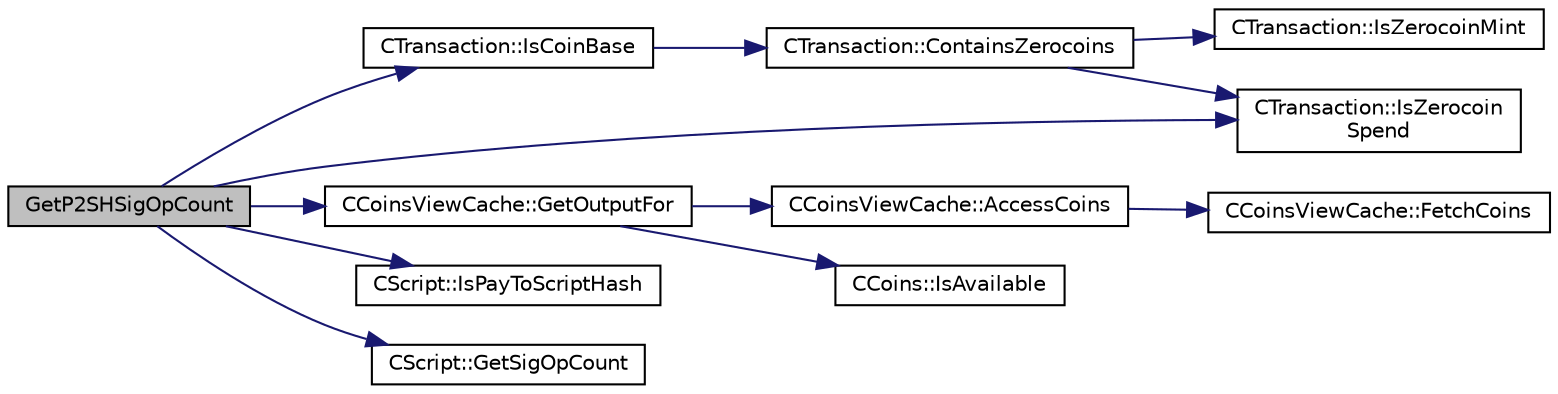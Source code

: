 digraph "GetP2SHSigOpCount"
{
  edge [fontname="Helvetica",fontsize="10",labelfontname="Helvetica",labelfontsize="10"];
  node [fontname="Helvetica",fontsize="10",shape=record];
  rankdir="LR";
  Node670 [label="GetP2SHSigOpCount",height=0.2,width=0.4,color="black", fillcolor="grey75", style="filled", fontcolor="black"];
  Node670 -> Node671 [color="midnightblue",fontsize="10",style="solid",fontname="Helvetica"];
  Node671 [label="CTransaction::IsCoinBase",height=0.2,width=0.4,color="black", fillcolor="white", style="filled",URL="$class_c_transaction.html#a96256e8ac1bf79ad9c057e48c41132dd"];
  Node671 -> Node672 [color="midnightblue",fontsize="10",style="solid",fontname="Helvetica"];
  Node672 [label="CTransaction::ContainsZerocoins",height=0.2,width=0.4,color="black", fillcolor="white", style="filled",URL="$class_c_transaction.html#a613051e8e5651a7500cb455f37dd1116"];
  Node672 -> Node673 [color="midnightblue",fontsize="10",style="solid",fontname="Helvetica"];
  Node673 [label="CTransaction::IsZerocoin\lSpend",height=0.2,width=0.4,color="black", fillcolor="white", style="filled",URL="$class_c_transaction.html#a4cda5603795c5f9179d4c8bd43f809cd"];
  Node672 -> Node674 [color="midnightblue",fontsize="10",style="solid",fontname="Helvetica"];
  Node674 [label="CTransaction::IsZerocoinMint",height=0.2,width=0.4,color="black", fillcolor="white", style="filled",URL="$class_c_transaction.html#ab91efb1c2312e6feeecfbbfff11abbb1"];
  Node670 -> Node673 [color="midnightblue",fontsize="10",style="solid",fontname="Helvetica"];
  Node670 -> Node675 [color="midnightblue",fontsize="10",style="solid",fontname="Helvetica"];
  Node675 [label="CCoinsViewCache::GetOutputFor",height=0.2,width=0.4,color="black", fillcolor="white", style="filled",URL="$class_c_coins_view_cache.html#a54a0de51586fa92d83cfa321fb8936c5"];
  Node675 -> Node676 [color="midnightblue",fontsize="10",style="solid",fontname="Helvetica"];
  Node676 [label="CCoinsViewCache::AccessCoins",height=0.2,width=0.4,color="black", fillcolor="white", style="filled",URL="$class_c_coins_view_cache.html#a8e5341e8b01233949d6170dd4d1fd75d",tooltip="Return a pointer to CCoins in the cache, or NULL if not found. "];
  Node676 -> Node677 [color="midnightblue",fontsize="10",style="solid",fontname="Helvetica"];
  Node677 [label="CCoinsViewCache::FetchCoins",height=0.2,width=0.4,color="black", fillcolor="white", style="filled",URL="$class_c_coins_view_cache.html#a7d385628b7d821d2d5b6c5aaf1734616"];
  Node675 -> Node678 [color="midnightblue",fontsize="10",style="solid",fontname="Helvetica"];
  Node678 [label="CCoins::IsAvailable",height=0.2,width=0.4,color="black", fillcolor="white", style="filled",URL="$class_c_coins.html#aa645bc3d18f74e91430ac178a9d28ee4",tooltip="check whether a particular output is still available "];
  Node670 -> Node679 [color="midnightblue",fontsize="10",style="solid",fontname="Helvetica"];
  Node679 [label="CScript::IsPayToScriptHash",height=0.2,width=0.4,color="black", fillcolor="white", style="filled",URL="$class_c_script.html#a0c3729c606d318923dc06f95d85a0971"];
  Node670 -> Node680 [color="midnightblue",fontsize="10",style="solid",fontname="Helvetica"];
  Node680 [label="CScript::GetSigOpCount",height=0.2,width=0.4,color="black", fillcolor="white", style="filled",URL="$class_c_script.html#a957f92ddf3efcd76b66e514c05f27dde",tooltip="Pre-version-0.6, Bitcoin always counted CHECKMULTISIGs as 20 sigops. "];
}

